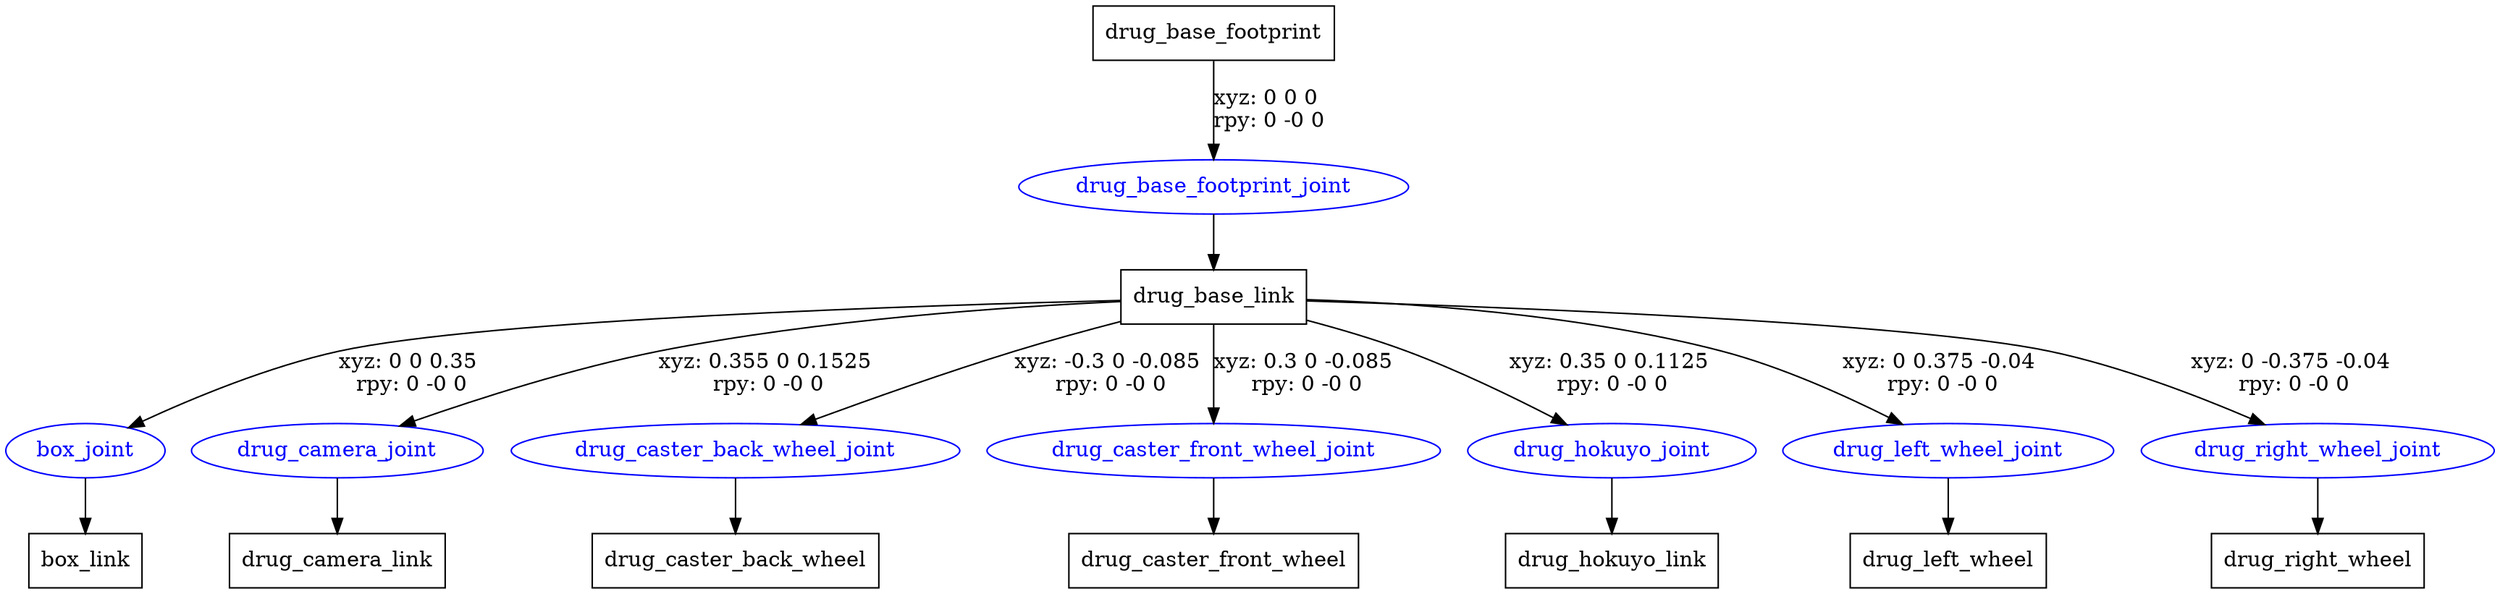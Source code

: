 digraph G {
node [shape=box];
"drug_base_footprint" [label="drug_base_footprint"];
"drug_base_link" [label="drug_base_link"];
"box_link" [label="box_link"];
"drug_camera_link" [label="drug_camera_link"];
"drug_caster_back_wheel" [label="drug_caster_back_wheel"];
"drug_caster_front_wheel" [label="drug_caster_front_wheel"];
"drug_hokuyo_link" [label="drug_hokuyo_link"];
"drug_left_wheel" [label="drug_left_wheel"];
"drug_right_wheel" [label="drug_right_wheel"];
node [shape=ellipse, color=blue, fontcolor=blue];
"drug_base_footprint" -> "drug_base_footprint_joint" [label="xyz: 0 0 0 \nrpy: 0 -0 0"]
"drug_base_footprint_joint" -> "drug_base_link"
"drug_base_link" -> "box_joint" [label="xyz: 0 0 0.35 \nrpy: 0 -0 0"]
"box_joint" -> "box_link"
"drug_base_link" -> "drug_camera_joint" [label="xyz: 0.355 0 0.1525 \nrpy: 0 -0 0"]
"drug_camera_joint" -> "drug_camera_link"
"drug_base_link" -> "drug_caster_back_wheel_joint" [label="xyz: -0.3 0 -0.085 \nrpy: 0 -0 0"]
"drug_caster_back_wheel_joint" -> "drug_caster_back_wheel"
"drug_base_link" -> "drug_caster_front_wheel_joint" [label="xyz: 0.3 0 -0.085 \nrpy: 0 -0 0"]
"drug_caster_front_wheel_joint" -> "drug_caster_front_wheel"
"drug_base_link" -> "drug_hokuyo_joint" [label="xyz: 0.35 0 0.1125 \nrpy: 0 -0 0"]
"drug_hokuyo_joint" -> "drug_hokuyo_link"
"drug_base_link" -> "drug_left_wheel_joint" [label="xyz: 0 0.375 -0.04 \nrpy: 0 -0 0"]
"drug_left_wheel_joint" -> "drug_left_wheel"
"drug_base_link" -> "drug_right_wheel_joint" [label="xyz: 0 -0.375 -0.04 \nrpy: 0 -0 0"]
"drug_right_wheel_joint" -> "drug_right_wheel"
}
